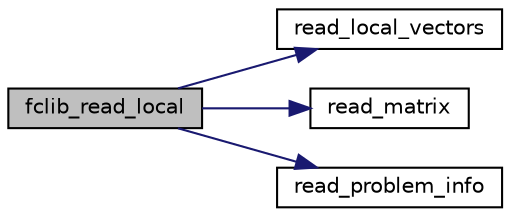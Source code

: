 digraph "fclib_read_local"
{
  edge [fontname="Helvetica",fontsize="10",labelfontname="Helvetica",labelfontsize="10"];
  node [fontname="Helvetica",fontsize="10",shape=record];
  rankdir="LR";
  Node22 [label="fclib_read_local",height=0.2,width=0.4,color="black", fillcolor="grey75", style="filled", fontcolor="black"];
  Node22 -> Node23 [color="midnightblue",fontsize="10",style="solid",fontname="Helvetica"];
  Node23 [label="read_local_vectors",height=0.2,width=0.4,color="black", fillcolor="white", style="filled",URL="$fclib_8h.html#a5665ba234518352bb97aac03bfe0efef",tooltip="read local vectors "];
  Node22 -> Node24 [color="midnightblue",fontsize="10",style="solid",fontname="Helvetica"];
  Node24 [label="read_matrix",height=0.2,width=0.4,color="black", fillcolor="white", style="filled",URL="$fclib_8h.html#a5cbb9dcf7a97a711f1f568a2434b1504",tooltip="read matrix "];
  Node22 -> Node25 [color="midnightblue",fontsize="10",style="solid",fontname="Helvetica"];
  Node25 [label="read_problem_info",height=0.2,width=0.4,color="black", fillcolor="white", style="filled",URL="$fclib_8h.html#ad90c7b6b28634ad42911fd0b380da541",tooltip="read problem info "];
}
